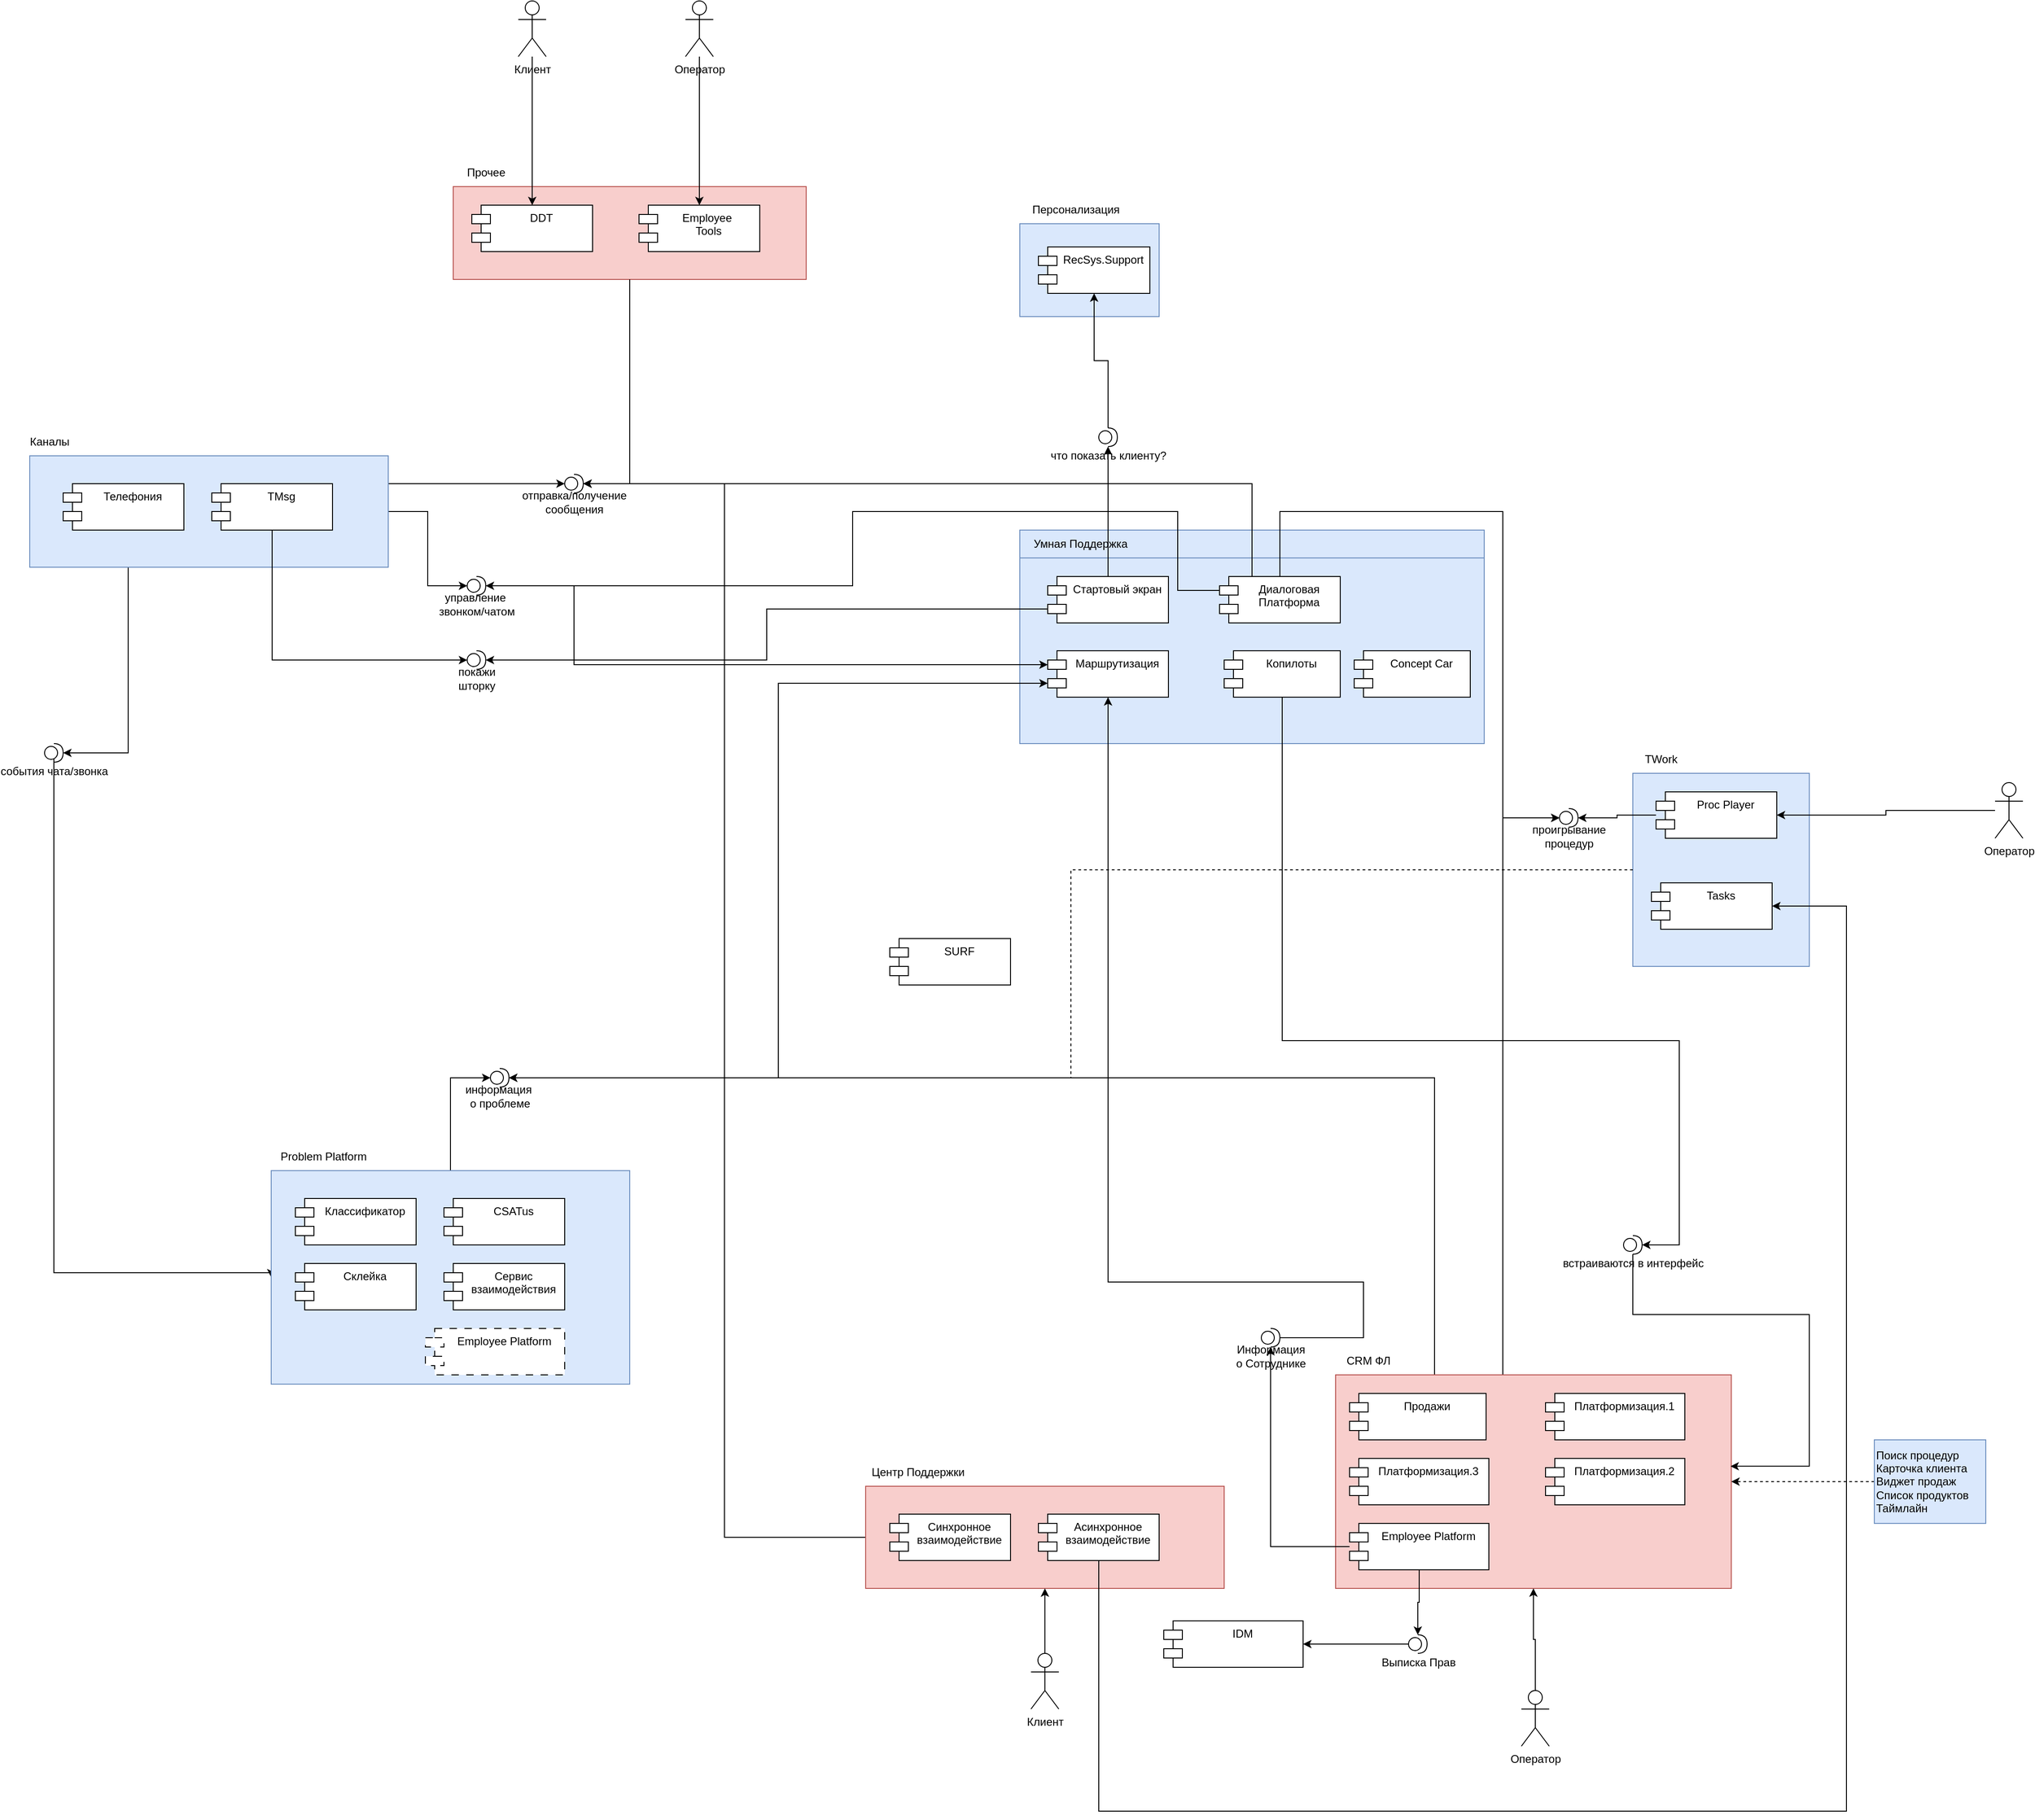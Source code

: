 <mxfile version="27.0.6" pages="3">
  <diagram id="yl0jH9DGH8Iqt7PB2Dmf" name="Воронка Обслуживания">
    <mxGraphModel dx="2099" dy="1618" grid="1" gridSize="10" guides="1" tooltips="1" connect="1" arrows="1" fold="1" page="1" pageScale="1" pageWidth="850" pageHeight="1100" math="0" shadow="0">
      <root>
        <mxCell id="0" />
        <mxCell id="1" parent="0" />
        <mxCell id="XpxgRr7ZllXwCVMDja0l-89" value="" style="group;fillColor=#dae8fc;strokeColor=#6c8ebf;" parent="1" vertex="1" connectable="0">
          <mxGeometry x="970" y="-390" width="500" height="230" as="geometry" />
        </mxCell>
        <mxCell id="XpxgRr7ZllXwCVMDja0l-78" value="" style="rounded=0;whiteSpace=wrap;html=1;fillColor=#dae8fc;strokeColor=#6c8ebf;" parent="XpxgRr7ZllXwCVMDja0l-89" vertex="1">
          <mxGeometry y="30" width="500" height="200" as="geometry" />
        </mxCell>
        <mxCell id="XpxgRr7ZllXwCVMDja0l-12" value="Маршрутизация" style="shape=module;align=left;spacingLeft=20;align=center;verticalAlign=top;whiteSpace=wrap;html=1;" parent="XpxgRr7ZllXwCVMDja0l-89" vertex="1">
          <mxGeometry x="30" y="130" width="130" height="50" as="geometry" />
        </mxCell>
        <mxCell id="XpxgRr7ZllXwCVMDja0l-33" value="Диалоговая Платформа" style="shape=module;align=left;spacingLeft=20;align=center;verticalAlign=top;whiteSpace=wrap;html=1;" parent="XpxgRr7ZllXwCVMDja0l-89" vertex="1">
          <mxGeometry x="215" y="50" width="130" height="50" as="geometry" />
        </mxCell>
        <mxCell id="XpxgRr7ZllXwCVMDja0l-79" value="Умная Поддержка" style="text;html=1;align=center;verticalAlign=middle;resizable=0;points=[];autosize=1;strokeColor=none;fillColor=none;" parent="XpxgRr7ZllXwCVMDja0l-89" vertex="1">
          <mxGeometry width="130" height="30" as="geometry" />
        </mxCell>
        <mxCell id="XpxgRr7ZllXwCVMDja0l-80" value="Копилоты" style="shape=module;align=left;spacingLeft=20;align=center;verticalAlign=top;whiteSpace=wrap;html=1;" parent="XpxgRr7ZllXwCVMDja0l-89" vertex="1">
          <mxGeometry x="220" y="130" width="125" height="50" as="geometry" />
        </mxCell>
        <mxCell id="7s3dTTGu1TtM-MfIiU9b-1" value="Стартовый экран" style="shape=module;align=left;spacingLeft=20;align=center;verticalAlign=top;whiteSpace=wrap;html=1;" parent="XpxgRr7ZllXwCVMDja0l-89" vertex="1">
          <mxGeometry x="30" y="50" width="130" height="50" as="geometry" />
        </mxCell>
        <mxCell id="9NRflTOE4pOhBBJl8ECs-3" value="Concept Car" style="shape=module;align=left;spacingLeft=20;align=center;verticalAlign=top;whiteSpace=wrap;html=1;" vertex="1" parent="XpxgRr7ZllXwCVMDja0l-89">
          <mxGeometry x="360" y="130" width="125" height="50" as="geometry" />
        </mxCell>
        <mxCell id="XpxgRr7ZllXwCVMDja0l-75" value="" style="rounded=0;whiteSpace=wrap;html=1;fillColor=#dae8fc;strokeColor=#6c8ebf;" parent="1" vertex="1">
          <mxGeometry x="1630" y="-128" width="190" height="208" as="geometry" />
        </mxCell>
        <mxCell id="XpxgRr7ZllXwCVMDja0l-15" style="edgeStyle=orthogonalEdgeStyle;rounded=0;orthogonalLoop=1;jettySize=auto;html=1;entryX=0;entryY=0.5;entryDx=0;entryDy=0;exitX=0;exitY=0.5;exitDx=0;exitDy=0;exitPerimeter=0;" parent="1" source="XpxgRr7ZllXwCVMDja0l-26" target="XpxgRr7ZllXwCVMDja0l-19" edge="1">
          <mxGeometry relative="1" as="geometry">
            <mxPoint x="90" y="134.966" as="sourcePoint" />
            <Array as="points">
              <mxPoint x="-70" y="-150" />
              <mxPoint x="-70" y="410" />
              <mxPoint x="164" y="410" />
            </Array>
          </mxGeometry>
        </mxCell>
        <mxCell id="XpxgRr7ZllXwCVMDja0l-26" value="события чата/звонка" style="shape=providedRequiredInterface;html=1;verticalLabelPosition=bottom;sketch=0;" parent="1" vertex="1">
          <mxGeometry x="-80" y="-160" width="20" height="20" as="geometry" />
        </mxCell>
        <mxCell id="XpxgRr7ZllXwCVMDja0l-27" style="edgeStyle=orthogonalEdgeStyle;rounded=0;orthogonalLoop=1;jettySize=auto;html=1;entryX=1;entryY=0.5;entryDx=0;entryDy=0;entryPerimeter=0;" parent="1" source="XpxgRr7ZllXwCVMDja0l-13" target="XpxgRr7ZllXwCVMDja0l-26" edge="1">
          <mxGeometry relative="1" as="geometry">
            <Array as="points">
              <mxPoint x="10" y="-150" />
            </Array>
          </mxGeometry>
        </mxCell>
        <mxCell id="XpxgRr7ZllXwCVMDja0l-29" value="&lt;div&gt;информация&amp;nbsp;&lt;/div&gt;&lt;div&gt;о проблеме&lt;/div&gt;" style="shape=providedRequiredInterface;html=1;verticalLabelPosition=bottom;sketch=0;" parent="1" vertex="1">
          <mxGeometry x="400" y="190" width="20" height="20" as="geometry" />
        </mxCell>
        <mxCell id="XpxgRr7ZllXwCVMDja0l-30" style="edgeStyle=orthogonalEdgeStyle;rounded=0;orthogonalLoop=1;jettySize=auto;html=1;entryX=0;entryY=0.5;entryDx=0;entryDy=0;entryPerimeter=0;" parent="1" source="XpxgRr7ZllXwCVMDja0l-19" target="XpxgRr7ZllXwCVMDja0l-29" edge="1">
          <mxGeometry relative="1" as="geometry" />
        </mxCell>
        <mxCell id="XpxgRr7ZllXwCVMDja0l-31" style="edgeStyle=orthogonalEdgeStyle;rounded=0;orthogonalLoop=1;jettySize=auto;html=1;entryX=0;entryY=0;entryDx=0;entryDy=35;entryPerimeter=0;" parent="1" source="XpxgRr7ZllXwCVMDja0l-29" target="XpxgRr7ZllXwCVMDja0l-12" edge="1">
          <mxGeometry relative="1" as="geometry" />
        </mxCell>
        <mxCell id="XpxgRr7ZllXwCVMDja0l-32" value="Proc Player" style="shape=module;align=left;spacingLeft=20;align=center;verticalAlign=top;whiteSpace=wrap;html=1;" parent="1" vertex="1">
          <mxGeometry x="1655" y="-108" width="130" height="50" as="geometry" />
        </mxCell>
        <mxCell id="XpxgRr7ZllXwCVMDja0l-36" style="edgeStyle=orthogonalEdgeStyle;rounded=0;orthogonalLoop=1;jettySize=auto;html=1;entryX=0;entryY=0;entryDx=0;entryDy=15;entryPerimeter=0;" parent="1" source="XpxgRr7ZllXwCVMDja0l-34" target="XpxgRr7ZllXwCVMDja0l-12" edge="1">
          <mxGeometry relative="1" as="geometry">
            <Array as="points">
              <mxPoint x="490" y="-330" />
              <mxPoint x="490" y="-245" />
            </Array>
          </mxGeometry>
        </mxCell>
        <mxCell id="XpxgRr7ZllXwCVMDja0l-34" value="&lt;div&gt;управление&amp;nbsp;&lt;/div&gt;&lt;div&gt;звонком/чатом&lt;/div&gt;" style="shape=providedRequiredInterface;html=1;verticalLabelPosition=bottom;sketch=0;" parent="1" vertex="1">
          <mxGeometry x="375" y="-340" width="20" height="20" as="geometry" />
        </mxCell>
        <mxCell id="XpxgRr7ZllXwCVMDja0l-35" style="edgeStyle=orthogonalEdgeStyle;rounded=0;orthogonalLoop=1;jettySize=auto;html=1;entryX=0;entryY=0.5;entryDx=0;entryDy=0;entryPerimeter=0;" parent="1" source="XpxgRr7ZllXwCVMDja0l-13" target="XpxgRr7ZllXwCVMDja0l-34" edge="1">
          <mxGeometry relative="1" as="geometry" />
        </mxCell>
        <mxCell id="XpxgRr7ZllXwCVMDja0l-37" style="edgeStyle=orthogonalEdgeStyle;rounded=0;orthogonalLoop=1;jettySize=auto;html=1;entryX=1;entryY=0.5;entryDx=0;entryDy=0;entryPerimeter=0;exitX=0;exitY=0;exitDx=0;exitDy=15;exitPerimeter=0;" parent="1" source="XpxgRr7ZllXwCVMDja0l-33" target="XpxgRr7ZllXwCVMDja0l-34" edge="1">
          <mxGeometry relative="1" as="geometry">
            <Array as="points">
              <mxPoint x="1140" y="-325" />
              <mxPoint x="1140" y="-410" />
              <mxPoint x="790" y="-410" />
              <mxPoint x="790" y="-330" />
            </Array>
          </mxGeometry>
        </mxCell>
        <mxCell id="XpxgRr7ZllXwCVMDja0l-38" value="&lt;div&gt;проигрывание&lt;/div&gt;&lt;div&gt;процедур&lt;/div&gt;" style="shape=providedRequiredInterface;html=1;verticalLabelPosition=bottom;sketch=0;" parent="1" vertex="1">
          <mxGeometry x="1551" y="-90" width="20" height="20" as="geometry" />
        </mxCell>
        <mxCell id="XpxgRr7ZllXwCVMDja0l-39" style="edgeStyle=orthogonalEdgeStyle;rounded=0;orthogonalLoop=1;jettySize=auto;html=1;entryX=0;entryY=0.5;entryDx=0;entryDy=0;entryPerimeter=0;" parent="1" source="XpxgRr7ZllXwCVMDja0l-33" target="XpxgRr7ZllXwCVMDja0l-38" edge="1">
          <mxGeometry relative="1" as="geometry">
            <Array as="points">
              <mxPoint x="1250" y="-410" />
              <mxPoint x="1490" y="-410" />
              <mxPoint x="1490" y="-80" />
            </Array>
          </mxGeometry>
        </mxCell>
        <mxCell id="XpxgRr7ZllXwCVMDja0l-40" style="edgeStyle=orthogonalEdgeStyle;rounded=0;orthogonalLoop=1;jettySize=auto;html=1;entryX=1;entryY=0.5;entryDx=0;entryDy=0;entryPerimeter=0;" parent="1" source="XpxgRr7ZllXwCVMDja0l-32" target="XpxgRr7ZllXwCVMDja0l-38" edge="1">
          <mxGeometry relative="1" as="geometry" />
        </mxCell>
        <mxCell id="XpxgRr7ZllXwCVMDja0l-63" style="edgeStyle=orthogonalEdgeStyle;rounded=0;orthogonalLoop=1;jettySize=auto;html=1;entryX=0;entryY=0.5;entryDx=0;entryDy=0;entryPerimeter=0;" parent="1" source="XpxgRr7ZllXwCVMDja0l-42" target="XpxgRr7ZllXwCVMDja0l-38" edge="1">
          <mxGeometry relative="1" as="geometry">
            <mxPoint x="990" y="-90" as="targetPoint" />
            <Array as="points">
              <mxPoint x="1490" y="-80" />
            </Array>
          </mxGeometry>
        </mxCell>
        <mxCell id="XpxgRr7ZllXwCVMDja0l-51" value="SURF" style="shape=module;align=left;spacingLeft=20;align=center;verticalAlign=top;whiteSpace=wrap;html=1;" parent="1" vertex="1">
          <mxGeometry x="830" y="50" width="130" height="50" as="geometry" />
        </mxCell>
        <mxCell id="XpxgRr7ZllXwCVMDja0l-59" value="&lt;div&gt;Информация&lt;/div&gt;&lt;div&gt;о Сотруднике&lt;/div&gt;" style="shape=providedRequiredInterface;html=1;verticalLabelPosition=bottom;sketch=0;" parent="1" vertex="1">
          <mxGeometry x="1230" y="470" width="20" height="20" as="geometry" />
        </mxCell>
        <mxCell id="XpxgRr7ZllXwCVMDja0l-61" style="edgeStyle=orthogonalEdgeStyle;rounded=0;orthogonalLoop=1;jettySize=auto;html=1;entryX=0.5;entryY=1;entryDx=0;entryDy=0;exitX=1;exitY=0.5;exitDx=0;exitDy=0;exitPerimeter=0;" parent="1" source="XpxgRr7ZllXwCVMDja0l-59" target="XpxgRr7ZllXwCVMDja0l-12" edge="1">
          <mxGeometry relative="1" as="geometry">
            <mxPoint x="1229.997" y="429.25" as="sourcePoint" />
            <mxPoint x="1988.34" y="380" as="targetPoint" />
            <Array as="points">
              <mxPoint x="1340" y="480" />
              <mxPoint x="1340" y="420" />
              <mxPoint x="1065" y="420" />
            </Array>
          </mxGeometry>
        </mxCell>
        <mxCell id="XpxgRr7ZllXwCVMDja0l-64" style="edgeStyle=orthogonalEdgeStyle;rounded=0;orthogonalLoop=1;jettySize=auto;html=1;entryX=1;entryY=0.5;entryDx=0;entryDy=0;entryPerimeter=0;exitX=0.25;exitY=0;exitDx=0;exitDy=0;" parent="1" source="XpxgRr7ZllXwCVMDja0l-42" target="XpxgRr7ZllXwCVMDja0l-29" edge="1">
          <mxGeometry relative="1" as="geometry">
            <Array as="points">
              <mxPoint x="1416" y="200" />
            </Array>
          </mxGeometry>
        </mxCell>
        <mxCell id="XpxgRr7ZllXwCVMDja0l-66" value="" style="rounded=0;whiteSpace=wrap;html=1;fillColor=#f8cecc;strokeColor=#b85450;" parent="1" vertex="1">
          <mxGeometry x="360" y="-760" width="380" height="100" as="geometry" />
        </mxCell>
        <mxCell id="XpxgRr7ZllXwCVMDja0l-67" value="Прочее" style="text;html=1;align=center;verticalAlign=middle;resizable=0;points=[];autosize=1;strokeColor=none;fillColor=none;" parent="1" vertex="1">
          <mxGeometry x="360" y="-790" width="70" height="30" as="geometry" />
        </mxCell>
        <mxCell id="XpxgRr7ZllXwCVMDja0l-68" value="DDT" style="shape=module;align=left;spacingLeft=20;align=center;verticalAlign=top;whiteSpace=wrap;html=1;" parent="1" vertex="1">
          <mxGeometry x="380" y="-740" width="130" height="50" as="geometry" />
        </mxCell>
        <mxCell id="XpxgRr7ZllXwCVMDja0l-69" value="&lt;div&gt;Employee&amp;nbsp;&lt;/div&gt;&lt;div&gt;Tools&lt;/div&gt;" style="shape=module;align=left;spacingLeft=20;align=center;verticalAlign=top;whiteSpace=wrap;html=1;" parent="1" vertex="1">
          <mxGeometry x="560" y="-740" width="130" height="50" as="geometry" />
        </mxCell>
        <mxCell id="XpxgRr7ZllXwCVMDja0l-70" value="&lt;div&gt;отправка/получение&lt;/div&gt;&lt;div&gt;сообщения&lt;/div&gt;" style="shape=providedRequiredInterface;html=1;verticalLabelPosition=bottom;sketch=0;" parent="1" vertex="1">
          <mxGeometry x="480" y="-450" width="20" height="20" as="geometry" />
        </mxCell>
        <mxCell id="XpxgRr7ZllXwCVMDja0l-71" style="edgeStyle=orthogonalEdgeStyle;rounded=0;orthogonalLoop=1;jettySize=auto;html=1;entryX=0;entryY=0.5;entryDx=0;entryDy=0;entryPerimeter=0;exitX=1;exitY=0.25;exitDx=0;exitDy=0;" parent="1" source="XpxgRr7ZllXwCVMDja0l-13" target="XpxgRr7ZllXwCVMDja0l-70" edge="1">
          <mxGeometry relative="1" as="geometry">
            <Array as="points">
              <mxPoint x="430" y="-440" />
              <mxPoint x="430" y="-440" />
            </Array>
          </mxGeometry>
        </mxCell>
        <mxCell id="XpxgRr7ZllXwCVMDja0l-72" style="edgeStyle=orthogonalEdgeStyle;rounded=0;orthogonalLoop=1;jettySize=auto;html=1;entryX=1;entryY=0.5;entryDx=0;entryDy=0;entryPerimeter=0;" parent="1" source="XpxgRr7ZllXwCVMDja0l-52" target="XpxgRr7ZllXwCVMDja0l-70" edge="1">
          <mxGeometry relative="1" as="geometry" />
        </mxCell>
        <mxCell id="XpxgRr7ZllXwCVMDja0l-73" style="edgeStyle=orthogonalEdgeStyle;rounded=0;orthogonalLoop=1;jettySize=auto;html=1;entryX=1;entryY=0.5;entryDx=0;entryDy=0;entryPerimeter=0;" parent="1" source="XpxgRr7ZllXwCVMDja0l-66" target="XpxgRr7ZllXwCVMDja0l-70" edge="1">
          <mxGeometry relative="1" as="geometry" />
        </mxCell>
        <mxCell id="XpxgRr7ZllXwCVMDja0l-74" value="" style="group" parent="1" vertex="1" connectable="0">
          <mxGeometry x="-110" y="-500" width="400" height="150" as="geometry" />
        </mxCell>
        <mxCell id="XpxgRr7ZllXwCVMDja0l-13" value="" style="rounded=0;whiteSpace=wrap;html=1;fillColor=#dae8fc;strokeColor=#6c8ebf;" parent="XpxgRr7ZllXwCVMDja0l-74" vertex="1">
          <mxGeometry x="14" y="30" width="386" height="120" as="geometry" />
        </mxCell>
        <mxCell id="XpxgRr7ZllXwCVMDja0l-4" value="TMsg" style="shape=module;align=left;spacingLeft=20;align=center;verticalAlign=top;whiteSpace=wrap;html=1;" parent="XpxgRr7ZllXwCVMDja0l-74" vertex="1">
          <mxGeometry x="210" y="60" width="130" height="50" as="geometry" />
        </mxCell>
        <mxCell id="XpxgRr7ZllXwCVMDja0l-5" value="Телефония" style="shape=module;align=left;spacingLeft=20;align=center;verticalAlign=top;whiteSpace=wrap;html=1;" parent="XpxgRr7ZllXwCVMDja0l-74" vertex="1">
          <mxGeometry x="50" y="60" width="130" height="50" as="geometry" />
        </mxCell>
        <mxCell id="XpxgRr7ZllXwCVMDja0l-14" value="Каналы" style="text;html=1;align=center;verticalAlign=middle;resizable=0;points=[];autosize=1;strokeColor=none;fillColor=none;" parent="XpxgRr7ZllXwCVMDja0l-74" vertex="1">
          <mxGeometry width="70" height="30" as="geometry" />
        </mxCell>
        <mxCell id="XpxgRr7ZllXwCVMDja0l-76" value="TWork" style="text;html=1;align=center;verticalAlign=middle;resizable=0;points=[];autosize=1;strokeColor=none;fillColor=none;" parent="1" vertex="1">
          <mxGeometry x="1630" y="-158" width="60" height="30" as="geometry" />
        </mxCell>
        <mxCell id="XpxgRr7ZllXwCVMDja0l-82" style="edgeStyle=orthogonalEdgeStyle;rounded=0;orthogonalLoop=1;jettySize=auto;html=1;entryX=1;entryY=0.5;entryDx=0;entryDy=0;entryPerimeter=0;" parent="1" source="XpxgRr7ZllXwCVMDja0l-80" target="XpxgRr7ZllXwCVMDja0l-91" edge="1">
          <mxGeometry relative="1" as="geometry">
            <Array as="points">
              <mxPoint x="1252" y="160" />
              <mxPoint x="1680" y="160" />
              <mxPoint x="1680" y="380" />
            </Array>
          </mxGeometry>
        </mxCell>
        <mxCell id="XpxgRr7ZllXwCVMDja0l-84" value="" style="group;" parent="1" vertex="1" connectable="0">
          <mxGeometry x="1310" y="490" width="426" height="260" as="geometry" />
        </mxCell>
        <mxCell id="XpxgRr7ZllXwCVMDja0l-42" value="" style="rounded=0;whiteSpace=wrap;html=1;fillColor=#f8cecc;strokeColor=#b85450;" parent="XpxgRr7ZllXwCVMDja0l-84" vertex="1">
          <mxGeometry y="30" width="426" height="230" as="geometry" />
        </mxCell>
        <mxCell id="XpxgRr7ZllXwCVMDja0l-43" value="CRM ФЛ" style="text;html=1;align=center;verticalAlign=middle;resizable=0;points=[];autosize=1;strokeColor=none;fillColor=none;" parent="XpxgRr7ZllXwCVMDja0l-84" vertex="1">
          <mxGeometry width="70" height="30" as="geometry" />
        </mxCell>
        <mxCell id="XpxgRr7ZllXwCVMDja0l-44" value="Продажи" style="shape=module;align=left;spacingLeft=20;align=center;verticalAlign=top;whiteSpace=wrap;html=1;" parent="XpxgRr7ZllXwCVMDja0l-84" vertex="1">
          <mxGeometry x="15" y="50" width="147" height="50" as="geometry" />
        </mxCell>
        <mxCell id="XpxgRr7ZllXwCVMDja0l-45" value="Платформизация.1" style="shape=module;align=left;spacingLeft=20;align=center;verticalAlign=top;whiteSpace=wrap;html=1;" parent="XpxgRr7ZllXwCVMDja0l-84" vertex="1">
          <mxGeometry x="226" y="50" width="150" height="50" as="geometry" />
        </mxCell>
        <mxCell id="XpxgRr7ZllXwCVMDja0l-46" value="Платформизация.2" style="shape=module;align=left;spacingLeft=20;align=center;verticalAlign=top;whiteSpace=wrap;html=1;" parent="XpxgRr7ZllXwCVMDja0l-84" vertex="1">
          <mxGeometry x="226" y="120" width="150" height="50" as="geometry" />
        </mxCell>
        <mxCell id="XpxgRr7ZllXwCVMDja0l-47" value="Платформизация.3" style="shape=module;align=left;spacingLeft=20;align=center;verticalAlign=top;whiteSpace=wrap;html=1;" parent="XpxgRr7ZllXwCVMDja0l-84" vertex="1">
          <mxGeometry x="15" y="120" width="150" height="50" as="geometry" />
        </mxCell>
        <mxCell id="XpxgRr7ZllXwCVMDja0l-48" value="Employee Platform" style="shape=module;align=left;spacingLeft=20;align=center;verticalAlign=top;whiteSpace=wrap;html=1;" parent="XpxgRr7ZllXwCVMDja0l-84" vertex="1">
          <mxGeometry x="15" y="190" width="150" height="50" as="geometry" />
        </mxCell>
        <mxCell id="XpxgRr7ZllXwCVMDja0l-85" value="" style="group;" parent="1" vertex="1" connectable="0">
          <mxGeometry x="800" y="610" width="390" height="140" as="geometry" />
        </mxCell>
        <mxCell id="XpxgRr7ZllXwCVMDja0l-52" value="" style="rounded=0;whiteSpace=wrap;html=1;fillColor=#f8cecc;strokeColor=#b85450;" parent="XpxgRr7ZllXwCVMDja0l-85" vertex="1">
          <mxGeometry x="4" y="30" width="386" height="110" as="geometry" />
        </mxCell>
        <mxCell id="XpxgRr7ZllXwCVMDja0l-53" value="Синхронное взаимодействие" style="shape=module;align=left;spacingLeft=20;align=center;verticalAlign=top;whiteSpace=wrap;html=1;" parent="XpxgRr7ZllXwCVMDja0l-85" vertex="1">
          <mxGeometry x="30" y="60" width="130" height="50" as="geometry" />
        </mxCell>
        <mxCell id="XpxgRr7ZllXwCVMDja0l-55" value="Центр Поддержки" style="text;html=1;align=center;verticalAlign=middle;resizable=0;points=[];autosize=1;strokeColor=none;fillColor=none;" parent="XpxgRr7ZllXwCVMDja0l-85" vertex="1">
          <mxGeometry width="120" height="30" as="geometry" />
        </mxCell>
        <mxCell id="XpxgRr7ZllXwCVMDja0l-57" value="Асинхронное взаимодействие" style="shape=module;align=left;spacingLeft=20;align=center;verticalAlign=top;whiteSpace=wrap;html=1;" parent="XpxgRr7ZllXwCVMDja0l-85" vertex="1">
          <mxGeometry x="190" y="60" width="130" height="50" as="geometry" />
        </mxCell>
        <mxCell id="XpxgRr7ZllXwCVMDja0l-86" value="" style="group" parent="1" vertex="1" connectable="0">
          <mxGeometry x="160" y="270" width="390" height="260" as="geometry" />
        </mxCell>
        <mxCell id="XpxgRr7ZllXwCVMDja0l-19" value="" style="rounded=0;whiteSpace=wrap;html=1;fillColor=#dae8fc;strokeColor=#6c8ebf;" parent="XpxgRr7ZllXwCVMDja0l-86" vertex="1">
          <mxGeometry x="4" y="30" width="386" height="230" as="geometry" />
        </mxCell>
        <mxCell id="XpxgRr7ZllXwCVMDja0l-1" value="Классификатор" style="shape=module;align=left;spacingLeft=20;align=center;verticalAlign=top;whiteSpace=wrap;html=1;" parent="XpxgRr7ZllXwCVMDja0l-86" vertex="1">
          <mxGeometry x="30" y="60" width="130" height="50" as="geometry" />
        </mxCell>
        <mxCell id="XpxgRr7ZllXwCVMDja0l-2" value="Сервис взаимодействия" style="shape=module;align=left;spacingLeft=20;align=center;verticalAlign=top;whiteSpace=wrap;html=1;" parent="XpxgRr7ZllXwCVMDja0l-86" vertex="1">
          <mxGeometry x="190" y="130" width="130" height="50" as="geometry" />
        </mxCell>
        <mxCell id="XpxgRr7ZllXwCVMDja0l-20" value="Problem Platform" style="text;html=1;align=center;verticalAlign=middle;resizable=0;points=[];autosize=1;strokeColor=none;fillColor=none;" parent="XpxgRr7ZllXwCVMDja0l-86" vertex="1">
          <mxGeometry width="120" height="30" as="geometry" />
        </mxCell>
        <mxCell id="XpxgRr7ZllXwCVMDja0l-23" value="Склейка" style="shape=module;align=left;spacingLeft=20;align=center;verticalAlign=top;whiteSpace=wrap;html=1;" parent="XpxgRr7ZllXwCVMDja0l-86" vertex="1">
          <mxGeometry x="30" y="130" width="130" height="50" as="geometry" />
        </mxCell>
        <mxCell id="XpxgRr7ZllXwCVMDja0l-24" value="CSATus" style="shape=module;align=left;spacingLeft=20;align=center;verticalAlign=top;whiteSpace=wrap;html=1;" parent="XpxgRr7ZllXwCVMDja0l-86" vertex="1">
          <mxGeometry x="190" y="60" width="130" height="50" as="geometry" />
        </mxCell>
        <mxCell id="XpxgRr7ZllXwCVMDja0l-49" value="Employee Platform" style="shape=module;align=left;spacingLeft=20;align=center;verticalAlign=top;whiteSpace=wrap;html=1;dashed=1;dashPattern=8 8;" parent="XpxgRr7ZllXwCVMDja0l-86" vertex="1">
          <mxGeometry x="170" y="200" width="150" height="50" as="geometry" />
        </mxCell>
        <mxCell id="XpxgRr7ZllXwCVMDja0l-87" style="edgeStyle=orthogonalEdgeStyle;rounded=0;orthogonalLoop=1;jettySize=auto;html=1;" parent="1" source="XpxgRr7ZllXwCVMDja0l-48" target="XpxgRr7ZllXwCVMDja0l-59" edge="1">
          <mxGeometry relative="1" as="geometry" />
        </mxCell>
        <mxCell id="XpxgRr7ZllXwCVMDja0l-88" style="edgeStyle=orthogonalEdgeStyle;rounded=0;orthogonalLoop=1;jettySize=auto;html=1;entryX=1;entryY=0.5;entryDx=0;entryDy=0;entryPerimeter=0;" parent="1" source="XpxgRr7ZllXwCVMDja0l-33" target="XpxgRr7ZllXwCVMDja0l-70" edge="1">
          <mxGeometry relative="1" as="geometry">
            <Array as="points">
              <mxPoint x="1220" y="-440" />
            </Array>
          </mxGeometry>
        </mxCell>
        <mxCell id="XpxgRr7ZllXwCVMDja0l-90" style="edgeStyle=orthogonalEdgeStyle;rounded=0;orthogonalLoop=1;jettySize=auto;html=1;entryX=1;entryY=0.5;entryDx=0;entryDy=0;entryPerimeter=0;dashed=1;" parent="1" source="XpxgRr7ZllXwCVMDja0l-75" target="XpxgRr7ZllXwCVMDja0l-29" edge="1">
          <mxGeometry relative="1" as="geometry" />
        </mxCell>
        <mxCell id="XpxgRr7ZllXwCVMDja0l-91" value="встраиваются в интерфейс" style="shape=providedRequiredInterface;html=1;verticalLabelPosition=bottom;sketch=0;" parent="1" vertex="1">
          <mxGeometry x="1620" y="370" width="20" height="20" as="geometry" />
        </mxCell>
        <mxCell id="XpxgRr7ZllXwCVMDja0l-92" style="edgeStyle=orthogonalEdgeStyle;rounded=0;orthogonalLoop=1;jettySize=auto;html=1;entryX=0.998;entryY=0.428;entryDx=0;entryDy=0;entryPerimeter=0;" parent="1" source="XpxgRr7ZllXwCVMDja0l-91" target="XpxgRr7ZllXwCVMDja0l-42" edge="1">
          <mxGeometry relative="1" as="geometry">
            <Array as="points">
              <mxPoint x="1630" y="455" />
              <mxPoint x="1820" y="455" />
              <mxPoint x="1820" y="618" />
            </Array>
          </mxGeometry>
        </mxCell>
        <mxCell id="7s3dTTGu1TtM-MfIiU9b-2" value="&lt;div&gt;покажи&lt;/div&gt;&lt;div&gt;шторку&lt;/div&gt;" style="shape=providedRequiredInterface;html=1;verticalLabelPosition=bottom;sketch=0;" parent="1" vertex="1">
          <mxGeometry x="375" y="-260" width="20" height="20" as="geometry" />
        </mxCell>
        <mxCell id="7s3dTTGu1TtM-MfIiU9b-5" style="edgeStyle=orthogonalEdgeStyle;rounded=0;orthogonalLoop=1;jettySize=auto;html=1;entryX=0;entryY=0.5;entryDx=0;entryDy=0;entryPerimeter=0;" parent="1" source="XpxgRr7ZllXwCVMDja0l-4" target="7s3dTTGu1TtM-MfIiU9b-2" edge="1">
          <mxGeometry relative="1" as="geometry">
            <Array as="points">
              <mxPoint x="165" y="-250" />
            </Array>
          </mxGeometry>
        </mxCell>
        <mxCell id="7s3dTTGu1TtM-MfIiU9b-6" style="edgeStyle=orthogonalEdgeStyle;rounded=0;orthogonalLoop=1;jettySize=auto;html=1;entryX=1;entryY=0.5;entryDx=0;entryDy=0;entryPerimeter=0;exitX=0;exitY=0;exitDx=0;exitDy=35;exitPerimeter=0;" parent="1" source="7s3dTTGu1TtM-MfIiU9b-1" target="7s3dTTGu1TtM-MfIiU9b-2" edge="1">
          <mxGeometry relative="1" as="geometry" />
        </mxCell>
        <mxCell id="7s3dTTGu1TtM-MfIiU9b-7" value="" style="rounded=0;whiteSpace=wrap;html=1;fillColor=#dae8fc;strokeColor=#6c8ebf;" parent="1" vertex="1">
          <mxGeometry x="970" y="-720" width="150" height="100" as="geometry" />
        </mxCell>
        <mxCell id="7s3dTTGu1TtM-MfIiU9b-8" value="RecSys.Support" style="shape=module;align=left;spacingLeft=20;align=center;verticalAlign=top;whiteSpace=wrap;html=1;" parent="1" vertex="1">
          <mxGeometry x="990" y="-695" width="120" height="50" as="geometry" />
        </mxCell>
        <mxCell id="7s3dTTGu1TtM-MfIiU9b-9" value="Персонализация" style="text;html=1;align=center;verticalAlign=middle;resizable=0;points=[];autosize=1;strokeColor=none;fillColor=none;" parent="1" vertex="1">
          <mxGeometry x="970" y="-750" width="120" height="30" as="geometry" />
        </mxCell>
        <mxCell id="7s3dTTGu1TtM-MfIiU9b-10" style="edgeStyle=orthogonalEdgeStyle;rounded=0;orthogonalLoop=1;jettySize=auto;html=1;" parent="1" source="7s3dTTGu1TtM-MfIiU9b-12" target="7s3dTTGu1TtM-MfIiU9b-8" edge="1">
          <mxGeometry relative="1" as="geometry" />
        </mxCell>
        <mxCell id="7s3dTTGu1TtM-MfIiU9b-13" value="" style="edgeStyle=orthogonalEdgeStyle;rounded=0;orthogonalLoop=1;jettySize=auto;html=1;" parent="1" source="7s3dTTGu1TtM-MfIiU9b-1" target="7s3dTTGu1TtM-MfIiU9b-12" edge="1">
          <mxGeometry relative="1" as="geometry">
            <mxPoint x="1065" y="-340" as="sourcePoint" />
            <mxPoint x="1050" y="-645" as="targetPoint" />
          </mxGeometry>
        </mxCell>
        <mxCell id="7s3dTTGu1TtM-MfIiU9b-12" value="что показать клиенту?" style="shape=providedRequiredInterface;html=1;verticalLabelPosition=bottom;sketch=0;" parent="1" vertex="1">
          <mxGeometry x="1055" y="-500" width="20" height="20" as="geometry" />
        </mxCell>
        <mxCell id="7s3dTTGu1TtM-MfIiU9b-15" style="edgeStyle=orthogonalEdgeStyle;rounded=0;orthogonalLoop=1;jettySize=auto;html=1;entryX=0.5;entryY=1;entryDx=0;entryDy=0;" parent="1" source="7s3dTTGu1TtM-MfIiU9b-14" target="XpxgRr7ZllXwCVMDja0l-42" edge="1">
          <mxGeometry relative="1" as="geometry" />
        </mxCell>
        <mxCell id="7s3dTTGu1TtM-MfIiU9b-14" value="Оператор" style="shape=umlActor;verticalLabelPosition=bottom;verticalAlign=top;html=1;" parent="1" vertex="1">
          <mxGeometry x="1510" y="860" width="30" height="60" as="geometry" />
        </mxCell>
        <mxCell id="7s3dTTGu1TtM-MfIiU9b-17" style="edgeStyle=orthogonalEdgeStyle;rounded=0;orthogonalLoop=1;jettySize=auto;html=1;entryX=0.5;entryY=1;entryDx=0;entryDy=0;" parent="1" source="7s3dTTGu1TtM-MfIiU9b-16" target="XpxgRr7ZllXwCVMDja0l-52" edge="1">
          <mxGeometry relative="1" as="geometry" />
        </mxCell>
        <mxCell id="7s3dTTGu1TtM-MfIiU9b-16" value="Клиент" style="shape=umlActor;verticalLabelPosition=bottom;verticalAlign=top;html=1;" parent="1" vertex="1">
          <mxGeometry x="982" y="820" width="30" height="60" as="geometry" />
        </mxCell>
        <mxCell id="7s3dTTGu1TtM-MfIiU9b-21" style="edgeStyle=orthogonalEdgeStyle;rounded=0;orthogonalLoop=1;jettySize=auto;html=1;" parent="1" source="7s3dTTGu1TtM-MfIiU9b-20" target="XpxgRr7ZllXwCVMDja0l-69" edge="1">
          <mxGeometry relative="1" as="geometry" />
        </mxCell>
        <mxCell id="7s3dTTGu1TtM-MfIiU9b-20" value="Оператор" style="shape=umlActor;verticalLabelPosition=bottom;verticalAlign=top;html=1;" parent="1" vertex="1">
          <mxGeometry x="610" y="-960" width="30" height="60" as="geometry" />
        </mxCell>
        <mxCell id="7s3dTTGu1TtM-MfIiU9b-23" style="edgeStyle=orthogonalEdgeStyle;rounded=0;orthogonalLoop=1;jettySize=auto;html=1;" parent="1" source="7s3dTTGu1TtM-MfIiU9b-22" target="XpxgRr7ZllXwCVMDja0l-68" edge="1">
          <mxGeometry relative="1" as="geometry" />
        </mxCell>
        <mxCell id="7s3dTTGu1TtM-MfIiU9b-22" value="Клиент" style="shape=umlActor;verticalLabelPosition=bottom;verticalAlign=top;html=1;" parent="1" vertex="1">
          <mxGeometry x="430" y="-960" width="30" height="60" as="geometry" />
        </mxCell>
        <mxCell id="7s3dTTGu1TtM-MfIiU9b-25" style="edgeStyle=orthogonalEdgeStyle;rounded=0;orthogonalLoop=1;jettySize=auto;html=1;" parent="1" source="7s3dTTGu1TtM-MfIiU9b-24" target="XpxgRr7ZllXwCVMDja0l-32" edge="1">
          <mxGeometry relative="1" as="geometry" />
        </mxCell>
        <mxCell id="7s3dTTGu1TtM-MfIiU9b-24" value="Оператор" style="shape=umlActor;verticalLabelPosition=bottom;verticalAlign=top;html=1;" parent="1" vertex="1">
          <mxGeometry x="2020" y="-118" width="30" height="60" as="geometry" />
        </mxCell>
        <mxCell id="9NRflTOE4pOhBBJl8ECs-1" value="Tasks" style="shape=module;align=left;spacingLeft=20;align=center;verticalAlign=top;whiteSpace=wrap;html=1;" vertex="1" parent="1">
          <mxGeometry x="1650" y="-10" width="130" height="50" as="geometry" />
        </mxCell>
        <mxCell id="9NRflTOE4pOhBBJl8ECs-2" style="edgeStyle=orthogonalEdgeStyle;rounded=0;orthogonalLoop=1;jettySize=auto;html=1;" edge="1" parent="1" source="XpxgRr7ZllXwCVMDja0l-57" target="9NRflTOE4pOhBBJl8ECs-1">
          <mxGeometry relative="1" as="geometry">
            <Array as="points">
              <mxPoint x="1055" y="990" />
              <mxPoint x="1860" y="990" />
              <mxPoint x="1860" y="15" />
            </Array>
          </mxGeometry>
        </mxCell>
        <mxCell id="9NRflTOE4pOhBBJl8ECs-5" style="edgeStyle=orthogonalEdgeStyle;rounded=0;orthogonalLoop=1;jettySize=auto;html=1;dashed=1;" edge="1" parent="1" source="9NRflTOE4pOhBBJl8ECs-4" target="XpxgRr7ZllXwCVMDja0l-42">
          <mxGeometry relative="1" as="geometry" />
        </mxCell>
        <mxCell id="9NRflTOE4pOhBBJl8ECs-4" value="Поиск процедур&lt;br&gt;Карточка клиента&lt;br&gt;&lt;div&gt;Виджет продаж&lt;/div&gt;&lt;div&gt;Список продуктов&lt;/div&gt;&lt;div&gt;Таймлайн&lt;/div&gt;" style="text;html=1;align=left;verticalAlign=middle;resizable=0;points=[];autosize=1;strokeColor=#6c8ebf;fillColor=#dae8fc;" vertex="1" parent="1">
          <mxGeometry x="1890" y="590" width="120" height="90" as="geometry" />
        </mxCell>
        <mxCell id="9NRflTOE4pOhBBJl8ECs-6" value="IDM" style="shape=module;align=left;spacingLeft=20;align=center;verticalAlign=top;whiteSpace=wrap;html=1;" vertex="1" parent="1">
          <mxGeometry x="1125" y="785" width="150" height="50" as="geometry" />
        </mxCell>
        <mxCell id="9NRflTOE4pOhBBJl8ECs-7" value="" style="edgeStyle=orthogonalEdgeStyle;rounded=0;orthogonalLoop=1;jettySize=auto;html=1;" edge="1" parent="1" source="9NRflTOE4pOhBBJl8ECs-8" target="9NRflTOE4pOhBBJl8ECs-6">
          <mxGeometry relative="1" as="geometry" />
        </mxCell>
        <mxCell id="9NRflTOE4pOhBBJl8ECs-9" value="" style="edgeStyle=orthogonalEdgeStyle;rounded=0;orthogonalLoop=1;jettySize=auto;html=1;" edge="1" parent="1" source="XpxgRr7ZllXwCVMDja0l-48" target="9NRflTOE4pOhBBJl8ECs-8">
          <mxGeometry relative="1" as="geometry">
            <mxPoint x="1400" y="730" as="sourcePoint" />
            <mxPoint x="1400" y="910" as="targetPoint" />
          </mxGeometry>
        </mxCell>
        <mxCell id="9NRflTOE4pOhBBJl8ECs-8" value="Выписка Прав" style="shape=providedRequiredInterface;html=1;verticalLabelPosition=bottom;sketch=0;" vertex="1" parent="1">
          <mxGeometry x="1388.5" y="800" width="20" height="20" as="geometry" />
        </mxCell>
      </root>
    </mxGraphModel>
  </diagram>
  <diagram id="ZDqaU_MJ8qgsWm_EXWQ3" name="Эффективность сотрудника">
    <mxGraphModel dx="978" dy="586" grid="1" gridSize="10" guides="1" tooltips="1" connect="1" arrows="1" fold="1" page="1" pageScale="1" pageWidth="850" pageHeight="1100" math="0" shadow="0">
      <root>
        <mxCell id="0" />
        <mxCell id="1" parent="0" />
        <mxCell id="fptO5w_gnC3QlhmaGzBm-4" value="" style="rounded=0;whiteSpace=wrap;html=1;" vertex="1" parent="1">
          <mxGeometry x="280" y="120" width="140" height="100" as="geometry" />
        </mxCell>
        <mxCell id="fptO5w_gnC3QlhmaGzBm-1" value="SLA за деньги" style="shape=module;align=left;spacingLeft=20;align=center;verticalAlign=top;whiteSpace=wrap;html=1;" vertex="1" parent="1">
          <mxGeometry x="300" y="145" width="100" height="50" as="geometry" />
        </mxCell>
        <mxCell id="fptO5w_gnC3QlhmaGzBm-2" value="Развитие сотрудника" style="shape=module;align=left;spacingLeft=20;align=center;verticalAlign=top;whiteSpace=wrap;html=1;" vertex="1" parent="1">
          <mxGeometry x="580" y="145" width="100" height="50" as="geometry" />
        </mxCell>
        <mxCell id="fptO5w_gnC3QlhmaGzBm-5" value="TWFM" style="text;html=1;align=center;verticalAlign=middle;resizable=0;points=[];autosize=1;strokeColor=none;fillColor=none;" vertex="1" parent="1">
          <mxGeometry x="280" y="90" width="60" height="30" as="geometry" />
        </mxCell>
      </root>
    </mxGraphModel>
  </diagram>
  <diagram id="3VZEIVm8V6F-LIaVJ_aD" name="Процессы Обслуживания">
    <mxGraphModel dx="978" dy="586" grid="1" gridSize="10" guides="1" tooltips="1" connect="1" arrows="1" fold="1" page="1" pageScale="1" pageWidth="850" pageHeight="1100" math="0" shadow="0">
      <root>
        <mxCell id="0" />
        <mxCell id="1" parent="0" />
      </root>
    </mxGraphModel>
  </diagram>
</mxfile>
